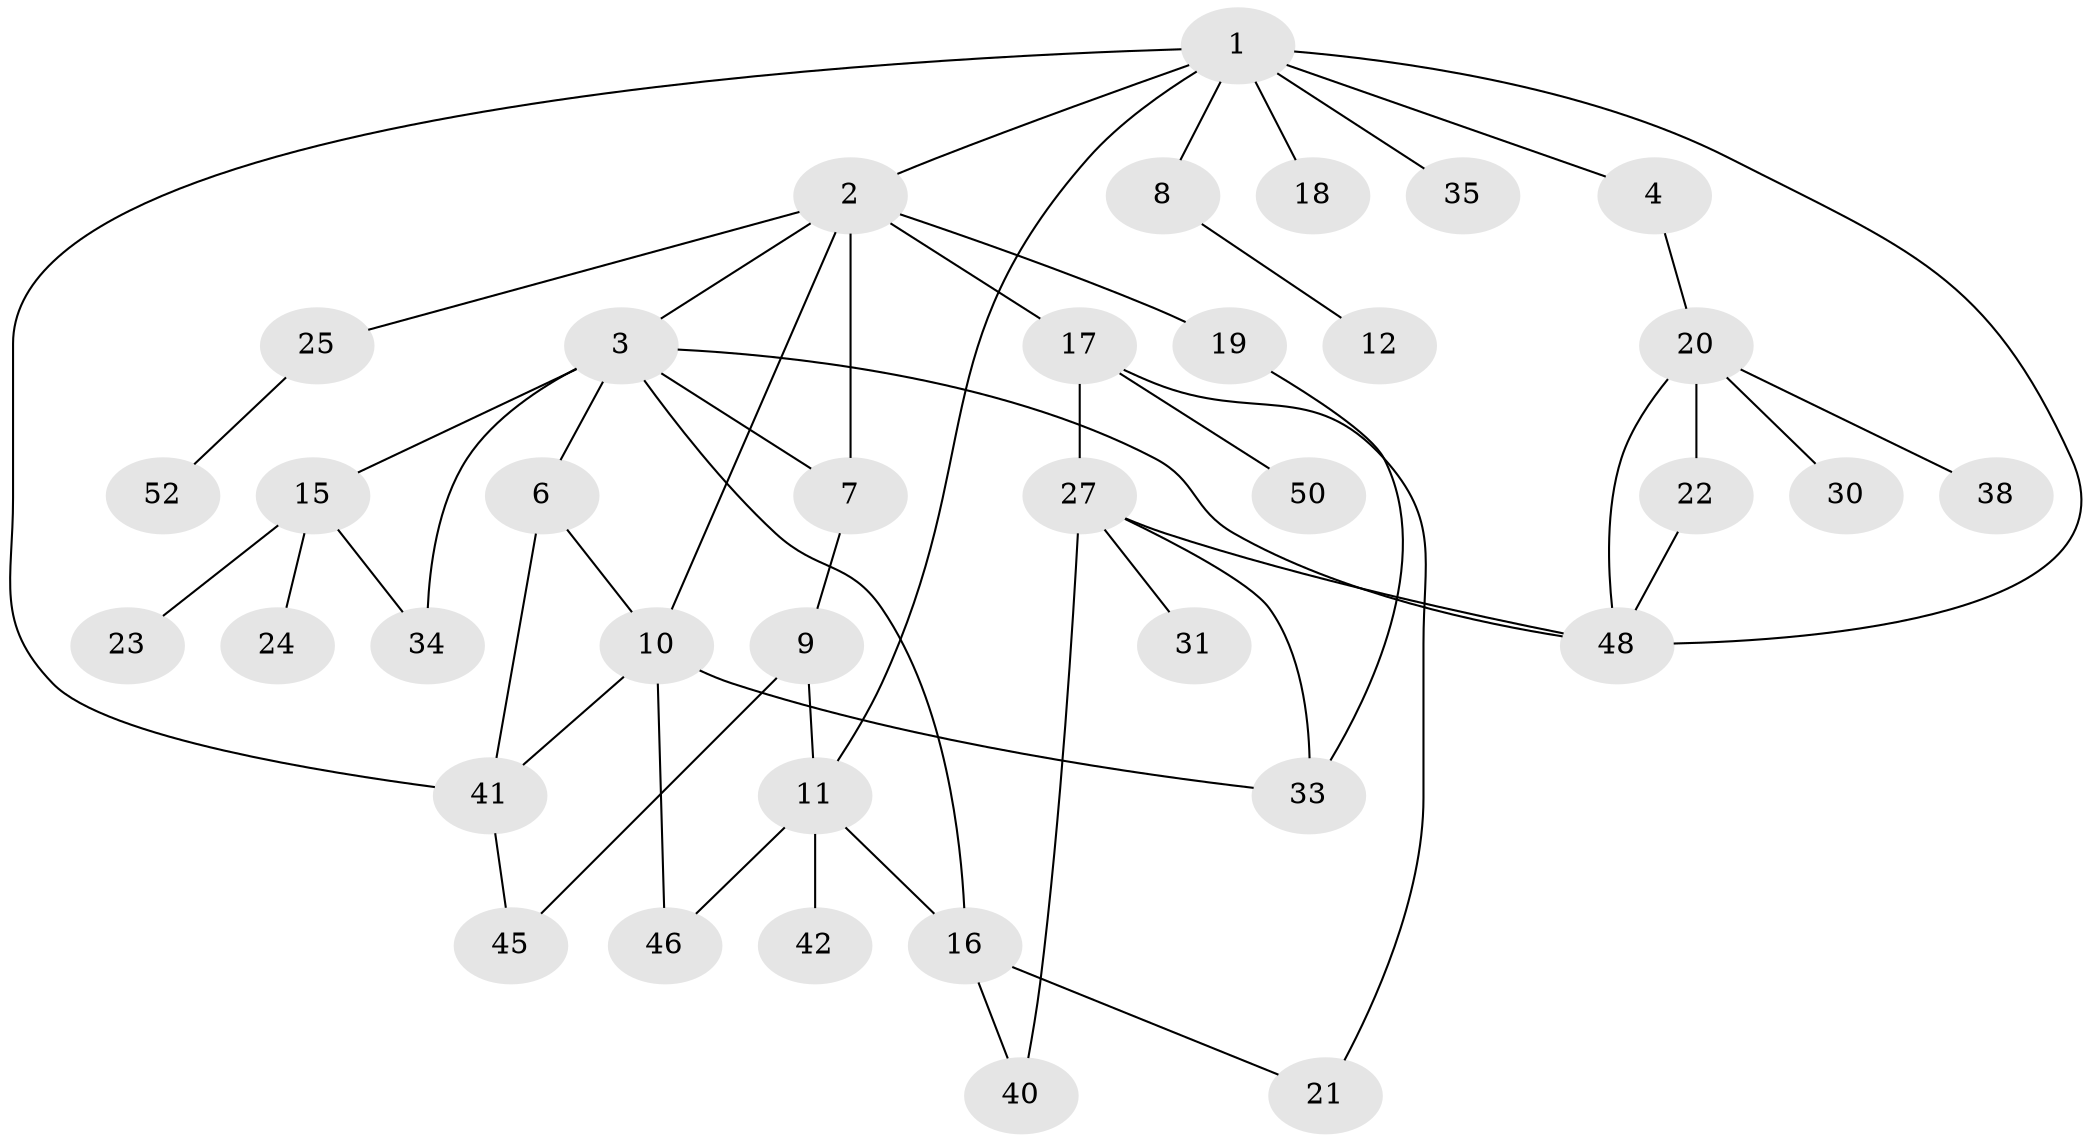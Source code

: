 // original degree distribution, {8: 0.017241379310344827, 4: 0.06896551724137931, 7: 0.017241379310344827, 2: 0.3793103448275862, 5: 0.08620689655172414, 3: 0.15517241379310345, 1: 0.25862068965517243, 6: 0.017241379310344827}
// Generated by graph-tools (version 1.1) at 2025/41/03/06/25 10:41:30]
// undirected, 37 vertices, 53 edges
graph export_dot {
graph [start="1"]
  node [color=gray90,style=filled];
  1 [super="+39"];
  2 [super="+5"];
  3 [super="+14"];
  4;
  6 [super="+29"];
  7;
  8;
  9 [super="+26"];
  10 [super="+13"];
  11 [super="+32"];
  12;
  15 [super="+51"];
  16 [super="+53"];
  17 [super="+37"];
  18;
  19;
  20 [super="+58"];
  21;
  22 [super="+54"];
  23;
  24 [super="+49"];
  25 [super="+28"];
  27 [super="+36"];
  30;
  31 [super="+57"];
  33 [super="+44"];
  34 [super="+56"];
  35;
  38;
  40 [super="+47"];
  41 [super="+43"];
  42;
  45;
  46;
  48 [super="+55"];
  50;
  52;
  1 -- 2;
  1 -- 4;
  1 -- 8;
  1 -- 11;
  1 -- 18;
  1 -- 35;
  1 -- 41;
  1 -- 48;
  2 -- 3;
  2 -- 7;
  2 -- 17;
  2 -- 19;
  2 -- 25;
  2 -- 10;
  3 -- 6;
  3 -- 15;
  3 -- 7;
  3 -- 34;
  3 -- 48;
  3 -- 16;
  4 -- 20;
  6 -- 10;
  6 -- 41;
  7 -- 9;
  8 -- 12;
  9 -- 11;
  9 -- 45;
  10 -- 41;
  10 -- 46;
  10 -- 33;
  11 -- 16;
  11 -- 46;
  11 -- 42;
  15 -- 23;
  15 -- 24;
  15 -- 34;
  16 -- 40;
  16 -- 21;
  17 -- 21;
  17 -- 27;
  17 -- 50;
  19 -- 33;
  20 -- 22;
  20 -- 30;
  20 -- 38;
  20 -- 48;
  22 -- 48;
  25 -- 52;
  27 -- 31;
  27 -- 40;
  27 -- 48;
  27 -- 33;
  41 -- 45;
}
